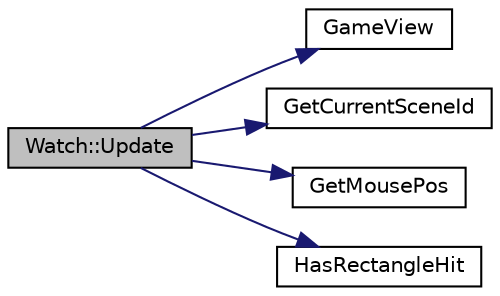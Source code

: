 digraph "Watch::Update"
{
 // LATEX_PDF_SIZE
  edge [fontname="Helvetica",fontsize="10",labelfontname="Helvetica",labelfontsize="10"];
  node [fontname="Helvetica",fontsize="10",shape=record];
  rankdir="LR";
  Node1 [label="Watch::Update",height=0.2,width=0.4,color="black", fillcolor="grey75", style="filled", fontcolor="black",tooltip="時計の更新 ゲームシーン以外では死亡 死んでいなければ当たり判定を取る"];
  Node1 -> Node2 [color="midnightblue",fontsize="10",style="solid",fontname="Helvetica"];
  Node2 [label="GameView",height=0.2,width=0.4,color="black", fillcolor="white", style="filled",URL="$_game_data_8cpp.html#ae547a3bb0f32ebf53a09a612c1147746",tooltip=" "];
  Node1 -> Node3 [color="midnightblue",fontsize="10",style="solid",fontname="Helvetica"];
  Node3 [label="GetCurrentSceneId",height=0.2,width=0.4,color="black", fillcolor="white", style="filled",URL="$_scene_8cpp.html#a9900ed42962250f87c2a65188751c746",tooltip="現在実行中のシーンIDの取得関数"];
  Node1 -> Node4 [color="midnightblue",fontsize="10",style="solid",fontname="Helvetica"];
  Node4 [label="GetMousePos",height=0.2,width=0.4,color="black", fillcolor="white", style="filled",URL="$_input_8cpp.html#aa276e0dd5c42af1f1baa54558df126ee",tooltip="マウスの座標取得関数"];
  Node1 -> Node5 [color="midnightblue",fontsize="10",style="solid",fontname="Helvetica"];
  Node5 [label="HasRectangleHit",height=0.2,width=0.4,color="black", fillcolor="white", style="filled",URL="$_calculation_8cpp.html#a676a15e82a69de27580e90985f2de4ac",tooltip=" "];
}
